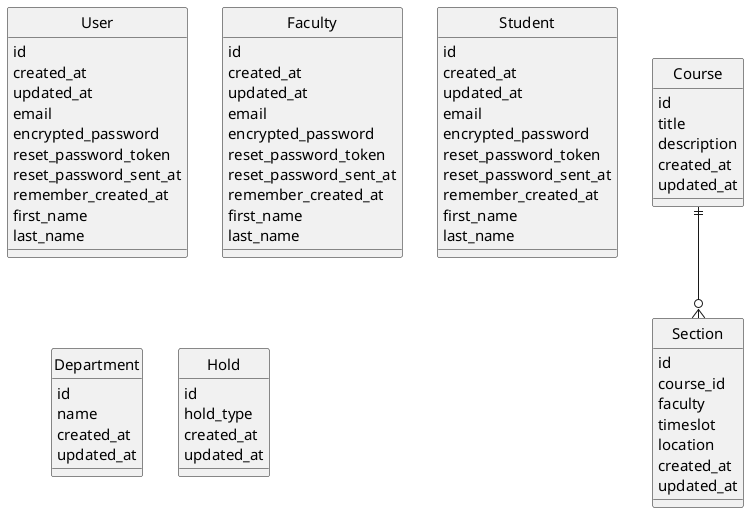@startuml

hide circle
skinparam linetype ortho
skinparam shadowing false
skinparam monochrome true
skinparam DefaultFontName Helvetica
skinparam DefaultFontSize 15

entity User {
id
created_at
updated_at
email
encrypted_password
reset_password_token
reset_password_sent_at
remember_created_at
first_name
last_name
}
entity Faculty {
id
created_at
updated_at
email
encrypted_password
reset_password_token
reset_password_sent_at
remember_created_at
first_name
last_name
}
entity Student {
id
created_at
updated_at
email
encrypted_password
reset_password_token
reset_password_sent_at
remember_created_at
first_name
last_name
}
entity Department {
id
name
created_at
updated_at
}
entity Section {
id
course_id
faculty
timeslot
location
created_at
updated_at
}
entity Course {
id
title
description
created_at
updated_at
}
entity Hold {
id
hold_type
created_at
updated_at
}

Course ||--o{ Section

@enduml
